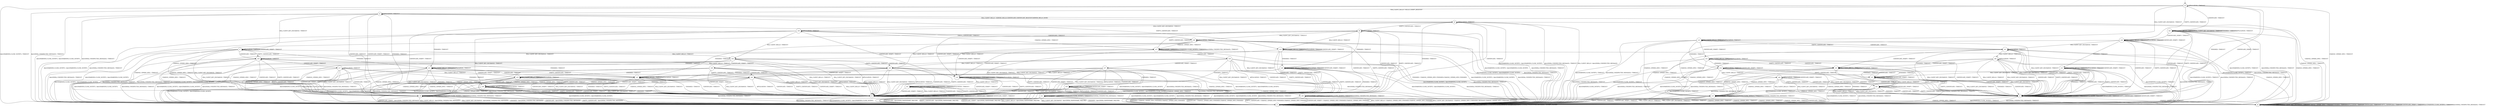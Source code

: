 digraph g {

	s0 [shape="circle" label="s0"];
	s1 [shape="circle" label="s1"];
	s2 [shape="circle" label="s2"];
	s3 [shape="circle" label="s3"];
	s4 [shape="circle" label="s4"];
	s5 [shape="circle" label="s5"];
	s6 [shape="circle" label="s6"];
	s7 [shape="circle" label="s7"];
	s8 [shape="circle" label="s8"];
	s9 [shape="circle" label="s9"];
	s10 [shape="circle" label="s10"];
	s11 [shape="circle" label="s11"];
	s12 [shape="circle" label="s12"];
	s13 [shape="circle" label="s13"];
	s14 [shape="circle" label="s14"];
	s15 [shape="circle" label="s15"];
	s16 [shape="circle" label="s16"];
	s17 [shape="circle" label="s17"];
	s18 [shape="circle" label="s18"];
	s19 [shape="circle" label="s19"];
	s20 [shape="circle" label="s20"];
	s21 [shape="circle" label="s21"];
	s22 [shape="circle" label="s22"];
	s23 [shape="circle" label="s23"];
	s24 [shape="circle" label="s24"];
	s25 [shape="circle" label="s25"];
	s26 [shape="circle" label="s26"];
	s27 [shape="circle" label="s27"];
	s28 [shape="circle" label="s28"];
	s29 [shape="circle" label="s29"];
	s30 [shape="circle" label="s30"];
	s31 [shape="circle" label="s31"];
	s32 [shape="circle" label="s32"];
	s33 [shape="circle" label="s33"];
	s34 [shape="circle" label="s34"];
	s35 [shape="circle" label="s35"];
	s36 [shape="circle" label="s36"];
	s37 [shape="circle" label="s37"];
	s38 [shape="circle" label="s38"];
	s39 [shape="circle" label="s39"];
	s40 [shape="circle" label="s40"];
	s41 [shape="circle" label="s41"];
	s42 [shape="circle" label="s42"];
	s43 [shape="circle" label="s43"];
	s44 [shape="circle" label="s44"];
	s0 -> s2 [label="RSA_CLIENT_HELLO / HELLO_VERIFY_REQUEST"];
	s0 -> s12 [label="RSA_CLIENT_KEY_EXCHANGE / TIMEOUT"];
	s0 -> s6 [label="CHANGE_CIPHER_SPEC / TIMEOUT"];
	s0 -> s3 [label="FINISHED / TIMEOUT"];
	s0 -> s0 [label="APPLICATION / TIMEOUT"];
	s0 -> s42 [label="CERTIFICATE / TIMEOUT"];
	s0 -> s20 [label="EMPTY_CERTIFICATE / TIMEOUT"];
	s0 -> s3 [label="CERTIFICATE_VERIFY / TIMEOUT"];
	s0 -> s1 [label="Alert(WARNING,CLOSE_NOTIFY) / TIMEOUT"];
	s0 -> s1 [label="Alert(FATAL,UNEXPECTED_MESSAGE) / TIMEOUT"];
	s1 -> s1 [label="RSA_CLIENT_HELLO / SOCKET_CLOSED"];
	s1 -> s1 [label="RSA_CLIENT_KEY_EXCHANGE / SOCKET_CLOSED"];
	s1 -> s1 [label="CHANGE_CIPHER_SPEC / SOCKET_CLOSED"];
	s1 -> s1 [label="FINISHED / SOCKET_CLOSED"];
	s1 -> s1 [label="APPLICATION / SOCKET_CLOSED"];
	s1 -> s1 [label="CERTIFICATE / SOCKET_CLOSED"];
	s1 -> s1 [label="EMPTY_CERTIFICATE / SOCKET_CLOSED"];
	s1 -> s1 [label="CERTIFICATE_VERIFY / SOCKET_CLOSED"];
	s1 -> s1 [label="Alert(WARNING,CLOSE_NOTIFY) / SOCKET_CLOSED"];
	s1 -> s1 [label="Alert(FATAL,UNEXPECTED_MESSAGE) / SOCKET_CLOSED"];
	s2 -> s4 [label="RSA_CLIENT_HELLO / SERVER_HELLO,CERTIFICATE,CERTIFICATE_REQUEST,SERVER_HELLO_DONE"];
	s2 -> s7 [label="RSA_CLIENT_KEY_EXCHANGE / TIMEOUT"];
	s2 -> s6 [label="CHANGE_CIPHER_SPEC / TIMEOUT"];
	s2 -> s5 [label="FINISHED / TIMEOUT"];
	s2 -> s2 [label="APPLICATION / TIMEOUT"];
	s2 -> s5 [label="CERTIFICATE / TIMEOUT"];
	s2 -> s14 [label="EMPTY_CERTIFICATE / TIMEOUT"];
	s2 -> s5 [label="CERTIFICATE_VERIFY / TIMEOUT"];
	s2 -> s1 [label="Alert(WARNING,CLOSE_NOTIFY) / Alert(WARNING,CLOSE_NOTIFY)"];
	s2 -> s1 [label="Alert(FATAL,UNEXPECTED_MESSAGE) / TIMEOUT"];
	s3 -> s3 [label="RSA_CLIENT_HELLO / TIMEOUT"];
	s3 -> s3 [label="RSA_CLIENT_KEY_EXCHANGE / TIMEOUT"];
	s3 -> s6 [label="CHANGE_CIPHER_SPEC / TIMEOUT"];
	s3 -> s3 [label="FINISHED / TIMEOUT"];
	s3 -> s3 [label="APPLICATION / TIMEOUT"];
	s3 -> s3 [label="CERTIFICATE / TIMEOUT"];
	s3 -> s3 [label="EMPTY_CERTIFICATE / TIMEOUT"];
	s3 -> s3 [label="CERTIFICATE_VERIFY / TIMEOUT"];
	s3 -> s1 [label="Alert(WARNING,CLOSE_NOTIFY) / TIMEOUT"];
	s3 -> s1 [label="Alert(FATAL,UNEXPECTED_MESSAGE) / TIMEOUT"];
	s4 -> s1 [label="RSA_CLIENT_HELLO / Alert(FATAL,UNEXPECTED_MESSAGE)"];
	s4 -> s26 [label="RSA_CLIENT_KEY_EXCHANGE / TIMEOUT"];
	s4 -> s6 [label="CHANGE_CIPHER_SPEC / TIMEOUT"];
	s4 -> s5 [label="FINISHED / TIMEOUT"];
	s4 -> s4 [label="APPLICATION / TIMEOUT"];
	s4 -> s5 [label="CERTIFICATE / TIMEOUT"];
	s4 -> s9 [label="EMPTY_CERTIFICATE / TIMEOUT"];
	s4 -> s5 [label="CERTIFICATE_VERIFY / TIMEOUT"];
	s4 -> s1 [label="Alert(WARNING,CLOSE_NOTIFY) / Alert(WARNING,CLOSE_NOTIFY)"];
	s4 -> s1 [label="Alert(FATAL,UNEXPECTED_MESSAGE) / TIMEOUT"];
	s5 -> s5 [label="RSA_CLIENT_HELLO / TIMEOUT"];
	s5 -> s5 [label="RSA_CLIENT_KEY_EXCHANGE / TIMEOUT"];
	s5 -> s6 [label="CHANGE_CIPHER_SPEC / TIMEOUT"];
	s5 -> s5 [label="FINISHED / TIMEOUT"];
	s5 -> s5 [label="APPLICATION / TIMEOUT"];
	s5 -> s5 [label="CERTIFICATE / TIMEOUT"];
	s5 -> s5 [label="EMPTY_CERTIFICATE / TIMEOUT"];
	s5 -> s5 [label="CERTIFICATE_VERIFY / TIMEOUT"];
	s5 -> s1 [label="Alert(WARNING,CLOSE_NOTIFY) / Alert(WARNING,CLOSE_NOTIFY)"];
	s5 -> s1 [label="Alert(FATAL,UNEXPECTED_MESSAGE) / TIMEOUT"];
	s6 -> s6 [label="RSA_CLIENT_HELLO / TIMEOUT"];
	s6 -> s6 [label="RSA_CLIENT_KEY_EXCHANGE / TIMEOUT"];
	s6 -> s6 [label="CHANGE_CIPHER_SPEC / TIMEOUT"];
	s6 -> s6 [label="FINISHED / TIMEOUT"];
	s6 -> s6 [label="APPLICATION / TIMEOUT"];
	s6 -> s6 [label="CERTIFICATE / TIMEOUT"];
	s6 -> s6 [label="EMPTY_CERTIFICATE / TIMEOUT"];
	s6 -> s6 [label="CERTIFICATE_VERIFY / TIMEOUT"];
	s6 -> s6 [label="Alert(WARNING,CLOSE_NOTIFY) / TIMEOUT"];
	s6 -> s6 [label="Alert(FATAL,UNEXPECTED_MESSAGE) / TIMEOUT"];
	s7 -> s34 [label="RSA_CLIENT_HELLO / TIMEOUT"];
	s7 -> s5 [label="RSA_CLIENT_KEY_EXCHANGE / TIMEOUT"];
	s7 -> s8 [label="CHANGE_CIPHER_SPEC / TIMEOUT"];
	s7 -> s15 [label="FINISHED / TIMEOUT"];
	s7 -> s7 [label="APPLICATION / TIMEOUT"];
	s7 -> s16 [label="CERTIFICATE / TIMEOUT"];
	s7 -> s16 [label="EMPTY_CERTIFICATE / TIMEOUT"];
	s7 -> s7 [label="CERTIFICATE_VERIFY / TIMEOUT"];
	s7 -> s1 [label="Alert(WARNING,CLOSE_NOTIFY) / Alert(WARNING,CLOSE_NOTIFY)"];
	s7 -> s1 [label="Alert(FATAL,UNEXPECTED_MESSAGE) / TIMEOUT"];
	s8 -> s1 [label="RSA_CLIENT_HELLO / Alert(FATAL,UNEXPECTED_MESSAGE)"];
	s8 -> s1 [label="RSA_CLIENT_KEY_EXCHANGE / Alert(FATAL,UNEXPECTED_MESSAGE)"];
	s8 -> s6 [label="CHANGE_CIPHER_SPEC / TIMEOUT"];
	s8 -> s1 [label="FINISHED / Alert(FATAL,UNEXPECTED_MESSAGE)"];
	s8 -> s8 [label="APPLICATION / TIMEOUT"];
	s8 -> s1 [label="CERTIFICATE / Alert(FATAL,UNEXPECTED_MESSAGE)"];
	s8 -> s1 [label="EMPTY_CERTIFICATE / Alert(FATAL,UNEXPECTED_MESSAGE)"];
	s8 -> s1 [label="CERTIFICATE_VERIFY / Alert(FATAL,UNEXPECTED_MESSAGE)"];
	s8 -> s8 [label="Alert(WARNING,CLOSE_NOTIFY) / TIMEOUT"];
	s8 -> s8 [label="Alert(FATAL,UNEXPECTED_MESSAGE) / TIMEOUT"];
	s9 -> s14 [label="RSA_CLIENT_HELLO / TIMEOUT"];
	s9 -> s39 [label="RSA_CLIENT_KEY_EXCHANGE / TIMEOUT"];
	s9 -> s8 [label="CHANGE_CIPHER_SPEC / TIMEOUT"];
	s9 -> s18 [label="FINISHED / TIMEOUT"];
	s9 -> s9 [label="APPLICATION / TIMEOUT"];
	s9 -> s5 [label="CERTIFICATE / TIMEOUT"];
	s9 -> s5 [label="EMPTY_CERTIFICATE / TIMEOUT"];
	s9 -> s10 [label="CERTIFICATE_VERIFY / TIMEOUT"];
	s9 -> s1 [label="Alert(WARNING,CLOSE_NOTIFY) / Alert(WARNING,CLOSE_NOTIFY)"];
	s9 -> s1 [label="Alert(FATAL,UNEXPECTED_MESSAGE) / TIMEOUT"];
	s10 -> s33 [label="RSA_CLIENT_HELLO / TIMEOUT"];
	s10 -> s10 [label="RSA_CLIENT_KEY_EXCHANGE / TIMEOUT"];
	s10 -> s11 [label="CHANGE_CIPHER_SPEC / TIMEOUT"];
	s10 -> s10 [label="FINISHED / TIMEOUT"];
	s10 -> s10 [label="APPLICATION / TIMEOUT"];
	s10 -> s5 [label="CERTIFICATE / TIMEOUT"];
	s10 -> s5 [label="EMPTY_CERTIFICATE / TIMEOUT"];
	s10 -> s5 [label="CERTIFICATE_VERIFY / TIMEOUT"];
	s10 -> s1 [label="Alert(WARNING,CLOSE_NOTIFY) / Alert(WARNING,CLOSE_NOTIFY)"];
	s10 -> s1 [label="Alert(FATAL,UNEXPECTED_MESSAGE) / TIMEOUT"];
	s11 -> s1 [label="RSA_CLIENT_HELLO / Alert(FATAL,HANDSHAKE_FAILURE)"];
	s11 -> s1 [label="RSA_CLIENT_KEY_EXCHANGE / Alert(FATAL,HANDSHAKE_FAILURE)"];
	s11 -> s6 [label="CHANGE_CIPHER_SPEC / TIMEOUT"];
	s11 -> s1 [label="FINISHED / Alert(FATAL,HANDSHAKE_FAILURE)"];
	s11 -> s11 [label="APPLICATION / TIMEOUT"];
	s11 -> s1 [label="CERTIFICATE / Alert(FATAL,HANDSHAKE_FAILURE)"];
	s11 -> s1 [label="EMPTY_CERTIFICATE / Alert(FATAL,HANDSHAKE_FAILURE)"];
	s11 -> s1 [label="CERTIFICATE_VERIFY / Alert(FATAL,HANDSHAKE_FAILURE)"];
	s11 -> s11 [label="Alert(WARNING,CLOSE_NOTIFY) / TIMEOUT"];
	s11 -> s11 [label="Alert(FATAL,UNEXPECTED_MESSAGE) / TIMEOUT"];
	s12 -> s12 [label="RSA_CLIENT_HELLO / TIMEOUT"];
	s12 -> s3 [label="RSA_CLIENT_KEY_EXCHANGE / TIMEOUT"];
	s12 -> s13 [label="CHANGE_CIPHER_SPEC / TIMEOUT"];
	s12 -> s24 [label="FINISHED / TIMEOUT"];
	s12 -> s12 [label="APPLICATION / TIMEOUT"];
	s12 -> s31 [label="CERTIFICATE / TIMEOUT"];
	s12 -> s31 [label="EMPTY_CERTIFICATE / TIMEOUT"];
	s12 -> s25 [label="CERTIFICATE_VERIFY / TIMEOUT"];
	s12 -> s1 [label="Alert(WARNING,CLOSE_NOTIFY) / TIMEOUT"];
	s12 -> s1 [label="Alert(FATAL,UNEXPECTED_MESSAGE) / TIMEOUT"];
	s13 -> s1 [label="RSA_CLIENT_HELLO / TIMEOUT"];
	s13 -> s1 [label="RSA_CLIENT_KEY_EXCHANGE / TIMEOUT"];
	s13 -> s6 [label="CHANGE_CIPHER_SPEC / TIMEOUT"];
	s13 -> s1 [label="FINISHED / TIMEOUT"];
	s13 -> s13 [label="APPLICATION / TIMEOUT"];
	s13 -> s1 [label="CERTIFICATE / TIMEOUT"];
	s13 -> s1 [label="EMPTY_CERTIFICATE / TIMEOUT"];
	s13 -> s1 [label="CERTIFICATE_VERIFY / TIMEOUT"];
	s13 -> s13 [label="Alert(WARNING,CLOSE_NOTIFY) / TIMEOUT"];
	s13 -> s13 [label="Alert(FATAL,UNEXPECTED_MESSAGE) / TIMEOUT"];
	s14 -> s14 [label="RSA_CLIENT_HELLO / TIMEOUT"];
	s14 -> s16 [label="RSA_CLIENT_KEY_EXCHANGE / TIMEOUT"];
	s14 -> s8 [label="CHANGE_CIPHER_SPEC / TIMEOUT"];
	s14 -> s18 [label="FINISHED / TIMEOUT"];
	s14 -> s14 [label="APPLICATION / TIMEOUT"];
	s14 -> s5 [label="CERTIFICATE / TIMEOUT"];
	s14 -> s5 [label="EMPTY_CERTIFICATE / TIMEOUT"];
	s14 -> s14 [label="CERTIFICATE_VERIFY / TIMEOUT"];
	s14 -> s1 [label="Alert(WARNING,CLOSE_NOTIFY) / Alert(WARNING,CLOSE_NOTIFY)"];
	s14 -> s1 [label="Alert(FATAL,UNEXPECTED_MESSAGE) / TIMEOUT"];
	s15 -> s15 [label="RSA_CLIENT_HELLO / TIMEOUT"];
	s15 -> s5 [label="RSA_CLIENT_KEY_EXCHANGE / TIMEOUT"];
	s15 -> s8 [label="CHANGE_CIPHER_SPEC / TIMEOUT"];
	s15 -> s5 [label="FINISHED / TIMEOUT"];
	s15 -> s15 [label="APPLICATION / TIMEOUT"];
	s15 -> s23 [label="CERTIFICATE / TIMEOUT"];
	s15 -> s23 [label="EMPTY_CERTIFICATE / TIMEOUT"];
	s15 -> s19 [label="CERTIFICATE_VERIFY / TIMEOUT"];
	s15 -> s1 [label="Alert(WARNING,CLOSE_NOTIFY) / Alert(WARNING,CLOSE_NOTIFY)"];
	s15 -> s1 [label="Alert(FATAL,UNEXPECTED_MESSAGE) / TIMEOUT"];
	s16 -> s35 [label="RSA_CLIENT_HELLO / TIMEOUT"];
	s16 -> s5 [label="RSA_CLIENT_KEY_EXCHANGE / TIMEOUT"];
	s16 -> s8 [label="CHANGE_CIPHER_SPEC / TIMEOUT"];
	s16 -> s23 [label="FINISHED / TIMEOUT"];
	s16 -> s16 [label="APPLICATION / TIMEOUT"];
	s16 -> s5 [label="CERTIFICATE / TIMEOUT"];
	s16 -> s5 [label="EMPTY_CERTIFICATE / TIMEOUT"];
	s16 -> s17 [label="CERTIFICATE_VERIFY / TIMEOUT"];
	s16 -> s1 [label="Alert(WARNING,CLOSE_NOTIFY) / Alert(WARNING,CLOSE_NOTIFY)"];
	s16 -> s1 [label="Alert(FATAL,UNEXPECTED_MESSAGE) / TIMEOUT"];
	s17 -> s43 [label="RSA_CLIENT_HELLO / TIMEOUT"];
	s17 -> s5 [label="RSA_CLIENT_KEY_EXCHANGE / TIMEOUT"];
	s17 -> s8 [label="CHANGE_CIPHER_SPEC / TIMEOUT"];
	s17 -> s36 [label="FINISHED / TIMEOUT"];
	s17 -> s17 [label="APPLICATION / TIMEOUT"];
	s17 -> s5 [label="CERTIFICATE / TIMEOUT"];
	s17 -> s5 [label="EMPTY_CERTIFICATE / TIMEOUT"];
	s17 -> s5 [label="CERTIFICATE_VERIFY / TIMEOUT"];
	s17 -> s1 [label="Alert(WARNING,CLOSE_NOTIFY) / Alert(WARNING,CLOSE_NOTIFY)"];
	s17 -> s1 [label="Alert(FATAL,UNEXPECTED_MESSAGE) / TIMEOUT"];
	s18 -> s18 [label="RSA_CLIENT_HELLO / TIMEOUT"];
	s18 -> s23 [label="RSA_CLIENT_KEY_EXCHANGE / TIMEOUT"];
	s18 -> s8 [label="CHANGE_CIPHER_SPEC / TIMEOUT"];
	s18 -> s5 [label="FINISHED / TIMEOUT"];
	s18 -> s18 [label="APPLICATION / TIMEOUT"];
	s18 -> s5 [label="CERTIFICATE / TIMEOUT"];
	s18 -> s5 [label="EMPTY_CERTIFICATE / TIMEOUT"];
	s18 -> s18 [label="CERTIFICATE_VERIFY / TIMEOUT"];
	s18 -> s1 [label="Alert(WARNING,CLOSE_NOTIFY) / Alert(WARNING,CLOSE_NOTIFY)"];
	s18 -> s1 [label="Alert(FATAL,UNEXPECTED_MESSAGE) / TIMEOUT"];
	s19 -> s19 [label="RSA_CLIENT_HELLO / TIMEOUT"];
	s19 -> s5 [label="RSA_CLIENT_KEY_EXCHANGE / TIMEOUT"];
	s19 -> s8 [label="CHANGE_CIPHER_SPEC / TIMEOUT"];
	s19 -> s5 [label="FINISHED / TIMEOUT"];
	s19 -> s19 [label="APPLICATION / TIMEOUT"];
	s19 -> s36 [label="CERTIFICATE / TIMEOUT"];
	s19 -> s36 [label="EMPTY_CERTIFICATE / TIMEOUT"];
	s19 -> s5 [label="CERTIFICATE_VERIFY / TIMEOUT"];
	s19 -> s1 [label="Alert(WARNING,CLOSE_NOTIFY) / Alert(WARNING,CLOSE_NOTIFY)"];
	s19 -> s1 [label="Alert(FATAL,UNEXPECTED_MESSAGE) / TIMEOUT"];
	s20 -> s20 [label="RSA_CLIENT_HELLO / TIMEOUT"];
	s20 -> s31 [label="RSA_CLIENT_KEY_EXCHANGE / TIMEOUT"];
	s20 -> s13 [label="CHANGE_CIPHER_SPEC / TIMEOUT"];
	s20 -> s21 [label="FINISHED / TIMEOUT"];
	s20 -> s20 [label="APPLICATION / TIMEOUT"];
	s20 -> s3 [label="CERTIFICATE / TIMEOUT"];
	s20 -> s3 [label="EMPTY_CERTIFICATE / TIMEOUT"];
	s20 -> s20 [label="CERTIFICATE_VERIFY / TIMEOUT"];
	s20 -> s1 [label="Alert(WARNING,CLOSE_NOTIFY) / TIMEOUT"];
	s20 -> s1 [label="Alert(FATAL,UNEXPECTED_MESSAGE) / TIMEOUT"];
	s21 -> s21 [label="RSA_CLIENT_HELLO / TIMEOUT"];
	s21 -> s22 [label="RSA_CLIENT_KEY_EXCHANGE / TIMEOUT"];
	s21 -> s13 [label="CHANGE_CIPHER_SPEC / TIMEOUT"];
	s21 -> s3 [label="FINISHED / TIMEOUT"];
	s21 -> s21 [label="APPLICATION / TIMEOUT"];
	s21 -> s3 [label="CERTIFICATE / TIMEOUT"];
	s21 -> s3 [label="EMPTY_CERTIFICATE / TIMEOUT"];
	s21 -> s21 [label="CERTIFICATE_VERIFY / TIMEOUT"];
	s21 -> s1 [label="Alert(WARNING,CLOSE_NOTIFY) / TIMEOUT"];
	s21 -> s1 [label="Alert(FATAL,UNEXPECTED_MESSAGE) / TIMEOUT"];
	s22 -> s41 [label="RSA_CLIENT_HELLO / TIMEOUT"];
	s22 -> s3 [label="RSA_CLIENT_KEY_EXCHANGE / TIMEOUT"];
	s22 -> s13 [label="CHANGE_CIPHER_SPEC / TIMEOUT"];
	s22 -> s3 [label="FINISHED / TIMEOUT"];
	s22 -> s22 [label="APPLICATION / TIMEOUT"];
	s22 -> s3 [label="CERTIFICATE / TIMEOUT"];
	s22 -> s3 [label="EMPTY_CERTIFICATE / TIMEOUT"];
	s22 -> s22 [label="CERTIFICATE_VERIFY / TIMEOUT"];
	s22 -> s1 [label="Alert(WARNING,CLOSE_NOTIFY) / TIMEOUT"];
	s22 -> s1 [label="Alert(FATAL,UNEXPECTED_MESSAGE) / TIMEOUT"];
	s23 -> s23 [label="RSA_CLIENT_HELLO / TIMEOUT"];
	s23 -> s5 [label="RSA_CLIENT_KEY_EXCHANGE / TIMEOUT"];
	s23 -> s8 [label="CHANGE_CIPHER_SPEC / TIMEOUT"];
	s23 -> s5 [label="FINISHED / TIMEOUT"];
	s23 -> s23 [label="APPLICATION / TIMEOUT"];
	s23 -> s5 [label="CERTIFICATE / TIMEOUT"];
	s23 -> s5 [label="EMPTY_CERTIFICATE / TIMEOUT"];
	s23 -> s36 [label="CERTIFICATE_VERIFY / TIMEOUT"];
	s23 -> s1 [label="Alert(WARNING,CLOSE_NOTIFY) / Alert(WARNING,CLOSE_NOTIFY)"];
	s23 -> s1 [label="Alert(FATAL,UNEXPECTED_MESSAGE) / TIMEOUT"];
	s24 -> s44 [label="RSA_CLIENT_HELLO / TIMEOUT"];
	s24 -> s3 [label="RSA_CLIENT_KEY_EXCHANGE / TIMEOUT"];
	s24 -> s13 [label="CHANGE_CIPHER_SPEC / TIMEOUT"];
	s24 -> s3 [label="FINISHED / TIMEOUT"];
	s24 -> s24 [label="APPLICATION / TIMEOUT"];
	s24 -> s22 [label="CERTIFICATE / TIMEOUT"];
	s24 -> s22 [label="EMPTY_CERTIFICATE / TIMEOUT"];
	s24 -> s24 [label="CERTIFICATE_VERIFY / TIMEOUT"];
	s24 -> s1 [label="Alert(WARNING,CLOSE_NOTIFY) / TIMEOUT"];
	s24 -> s1 [label="Alert(FATAL,UNEXPECTED_MESSAGE) / TIMEOUT"];
	s25 -> s25 [label="RSA_CLIENT_HELLO / TIMEOUT"];
	s25 -> s3 [label="RSA_CLIENT_KEY_EXCHANGE / TIMEOUT"];
	s25 -> s13 [label="CHANGE_CIPHER_SPEC / TIMEOUT"];
	s25 -> s24 [label="FINISHED / TIMEOUT"];
	s25 -> s25 [label="APPLICATION / TIMEOUT"];
	s25 -> s32 [label="CERTIFICATE / TIMEOUT"];
	s25 -> s32 [label="EMPTY_CERTIFICATE / TIMEOUT"];
	s25 -> s3 [label="CERTIFICATE_VERIFY / TIMEOUT"];
	s25 -> s1 [label="Alert(WARNING,CLOSE_NOTIFY) / TIMEOUT"];
	s25 -> s1 [label="Alert(FATAL,UNEXPECTED_MESSAGE) / TIMEOUT"];
	s26 -> s34 [label="RSA_CLIENT_HELLO / TIMEOUT"];
	s26 -> s5 [label="RSA_CLIENT_KEY_EXCHANGE / TIMEOUT"];
	s26 -> s27 [label="CHANGE_CIPHER_SPEC / TIMEOUT"];
	s26 -> s15 [label="FINISHED / TIMEOUT"];
	s26 -> s26 [label="APPLICATION / TIMEOUT"];
	s26 -> s39 [label="CERTIFICATE / TIMEOUT"];
	s26 -> s39 [label="EMPTY_CERTIFICATE / TIMEOUT"];
	s26 -> s10 [label="CERTIFICATE_VERIFY / TIMEOUT"];
	s26 -> s1 [label="Alert(WARNING,CLOSE_NOTIFY) / Alert(WARNING,CLOSE_NOTIFY)"];
	s26 -> s1 [label="Alert(FATAL,UNEXPECTED_MESSAGE) / TIMEOUT"];
	s27 -> s34 [label="RSA_CLIENT_HELLO / TIMEOUT"];
	s27 -> s5 [label="RSA_CLIENT_KEY_EXCHANGE / TIMEOUT"];
	s27 -> s6 [label="CHANGE_CIPHER_SPEC / TIMEOUT"];
	s27 -> s1 [label="FINISHED / CHANGE_CIPHER_SPEC,FINISHED,CHANGE_CIPHER_SPEC,FINISHED"];
	s27 -> s27 [label="APPLICATION / TIMEOUT"];
	s27 -> s28 [label="CERTIFICATE / TIMEOUT"];
	s27 -> s9 [label="EMPTY_CERTIFICATE / TIMEOUT"];
	s27 -> s10 [label="CERTIFICATE_VERIFY / TIMEOUT"];
	s27 -> s27 [label="Alert(WARNING,CLOSE_NOTIFY) / TIMEOUT"];
	s27 -> s27 [label="Alert(FATAL,UNEXPECTED_MESSAGE) / TIMEOUT"];
	s28 -> s35 [label="RSA_CLIENT_HELLO / TIMEOUT"];
	s28 -> s5 [label="RSA_CLIENT_KEY_EXCHANGE / TIMEOUT"];
	s28 -> s8 [label="CHANGE_CIPHER_SPEC / TIMEOUT"];
	s28 -> s29 [label="FINISHED / TIMEOUT"];
	s28 -> s5 [label="APPLICATION / TIMEOUT"];
	s28 -> s5 [label="CERTIFICATE / TIMEOUT"];
	s28 -> s5 [label="EMPTY_CERTIFICATE / TIMEOUT"];
	s28 -> s37 [label="CERTIFICATE_VERIFY / TIMEOUT"];
	s28 -> s1 [label="Alert(WARNING,CLOSE_NOTIFY) / Alert(WARNING,CLOSE_NOTIFY)"];
	s28 -> s1 [label="Alert(FATAL,UNEXPECTED_MESSAGE) / TIMEOUT"];
	s29 -> s29 [label="RSA_CLIENT_HELLO / TIMEOUT"];
	s29 -> s5 [label="RSA_CLIENT_KEY_EXCHANGE / TIMEOUT"];
	s29 -> s30 [label="CHANGE_CIPHER_SPEC / TIMEOUT"];
	s29 -> s5 [label="FINISHED / TIMEOUT"];
	s29 -> s5 [label="APPLICATION / TIMEOUT"];
	s29 -> s5 [label="CERTIFICATE / TIMEOUT"];
	s29 -> s5 [label="EMPTY_CERTIFICATE / TIMEOUT"];
	s29 -> s29 [label="CERTIFICATE_VERIFY / TIMEOUT"];
	s29 -> s1 [label="Alert(WARNING,CLOSE_NOTIFY) / Alert(WARNING,CLOSE_NOTIFY)"];
	s29 -> s1 [label="Alert(FATAL,UNEXPECTED_MESSAGE) / TIMEOUT"];
	s30 -> s1 [label="RSA_CLIENT_HELLO / CHANGE_CIPHER_SPEC,FINISHED,CHANGE_CIPHER_SPEC,FINISHED"];
	s30 -> s1 [label="RSA_CLIENT_KEY_EXCHANGE / CHANGE_CIPHER_SPEC,UNKNOWN_MESSAGE,CHANGE_CIPHER_SPEC,UNKNOWN_MESSAGE"];
	s30 -> s6 [label="CHANGE_CIPHER_SPEC / TIMEOUT"];
	s30 -> s1 [label="FINISHED / CHANGE_CIPHER_SPEC,FINISHED,CHANGE_CIPHER_SPEC,FINISHED"];
	s30 -> s30 [label="APPLICATION / TIMEOUT"];
	s30 -> s1 [label="CERTIFICATE / CHANGE_CIPHER_SPEC,FINISHED,CHANGE_CIPHER_SPEC,FINISHED"];
	s30 -> s1 [label="EMPTY_CERTIFICATE / CHANGE_CIPHER_SPEC,FINISHED,CHANGE_CIPHER_SPEC,FINISHED"];
	s30 -> s1 [label="CERTIFICATE_VERIFY / CHANGE_CIPHER_SPEC,FINISHED,CHANGE_CIPHER_SPEC,FINISHED"];
	s30 -> s30 [label="Alert(WARNING,CLOSE_NOTIFY) / TIMEOUT"];
	s30 -> s30 [label="Alert(FATAL,UNEXPECTED_MESSAGE) / TIMEOUT"];
	s31 -> s40 [label="RSA_CLIENT_HELLO / TIMEOUT"];
	s31 -> s3 [label="RSA_CLIENT_KEY_EXCHANGE / TIMEOUT"];
	s31 -> s13 [label="CHANGE_CIPHER_SPEC / TIMEOUT"];
	s31 -> s22 [label="FINISHED / TIMEOUT"];
	s31 -> s31 [label="APPLICATION / TIMEOUT"];
	s31 -> s3 [label="CERTIFICATE / TIMEOUT"];
	s31 -> s3 [label="EMPTY_CERTIFICATE / TIMEOUT"];
	s31 -> s32 [label="CERTIFICATE_VERIFY / TIMEOUT"];
	s31 -> s1 [label="Alert(WARNING,CLOSE_NOTIFY) / TIMEOUT"];
	s31 -> s1 [label="Alert(FATAL,UNEXPECTED_MESSAGE) / TIMEOUT"];
	s32 -> s32 [label="RSA_CLIENT_HELLO / TIMEOUT"];
	s32 -> s3 [label="RSA_CLIENT_KEY_EXCHANGE / TIMEOUT"];
	s32 -> s13 [label="CHANGE_CIPHER_SPEC / TIMEOUT"];
	s32 -> s22 [label="FINISHED / TIMEOUT"];
	s32 -> s32 [label="APPLICATION / TIMEOUT"];
	s32 -> s3 [label="CERTIFICATE / TIMEOUT"];
	s32 -> s3 [label="EMPTY_CERTIFICATE / TIMEOUT"];
	s32 -> s3 [label="CERTIFICATE_VERIFY / TIMEOUT"];
	s32 -> s1 [label="Alert(WARNING,CLOSE_NOTIFY) / TIMEOUT"];
	s32 -> s1 [label="Alert(FATAL,UNEXPECTED_MESSAGE) / TIMEOUT"];
	s33 -> s5 [label="RSA_CLIENT_HELLO / TIMEOUT"];
	s33 -> s33 [label="RSA_CLIENT_KEY_EXCHANGE / TIMEOUT"];
	s33 -> s11 [label="CHANGE_CIPHER_SPEC / TIMEOUT"];
	s33 -> s33 [label="FINISHED / TIMEOUT"];
	s33 -> s33 [label="APPLICATION / TIMEOUT"];
	s33 -> s5 [label="CERTIFICATE / TIMEOUT"];
	s33 -> s5 [label="EMPTY_CERTIFICATE / TIMEOUT"];
	s33 -> s5 [label="CERTIFICATE_VERIFY / TIMEOUT"];
	s33 -> s1 [label="Alert(WARNING,CLOSE_NOTIFY) / Alert(WARNING,CLOSE_NOTIFY)"];
	s33 -> s1 [label="Alert(FATAL,UNEXPECTED_MESSAGE) / TIMEOUT"];
	s34 -> s5 [label="RSA_CLIENT_HELLO / TIMEOUT"];
	s34 -> s5 [label="RSA_CLIENT_KEY_EXCHANGE / TIMEOUT"];
	s34 -> s8 [label="CHANGE_CIPHER_SPEC / TIMEOUT"];
	s34 -> s15 [label="FINISHED / TIMEOUT"];
	s34 -> s5 [label="APPLICATION / TIMEOUT"];
	s34 -> s35 [label="CERTIFICATE / TIMEOUT"];
	s34 -> s35 [label="EMPTY_CERTIFICATE / TIMEOUT"];
	s34 -> s38 [label="CERTIFICATE_VERIFY / TIMEOUT"];
	s34 -> s1 [label="Alert(WARNING,CLOSE_NOTIFY) / Alert(WARNING,CLOSE_NOTIFY)"];
	s34 -> s1 [label="Alert(FATAL,UNEXPECTED_MESSAGE) / TIMEOUT"];
	s35 -> s5 [label="RSA_CLIENT_HELLO / TIMEOUT"];
	s35 -> s5 [label="RSA_CLIENT_KEY_EXCHANGE / TIMEOUT"];
	s35 -> s8 [label="CHANGE_CIPHER_SPEC / TIMEOUT"];
	s35 -> s23 [label="FINISHED / TIMEOUT"];
	s35 -> s5 [label="APPLICATION / TIMEOUT"];
	s35 -> s5 [label="CERTIFICATE / TIMEOUT"];
	s35 -> s5 [label="EMPTY_CERTIFICATE / TIMEOUT"];
	s35 -> s43 [label="CERTIFICATE_VERIFY / TIMEOUT"];
	s35 -> s1 [label="Alert(WARNING,CLOSE_NOTIFY) / Alert(WARNING,CLOSE_NOTIFY)"];
	s35 -> s1 [label="Alert(FATAL,UNEXPECTED_MESSAGE) / TIMEOUT"];
	s36 -> s36 [label="RSA_CLIENT_HELLO / TIMEOUT"];
	s36 -> s5 [label="RSA_CLIENT_KEY_EXCHANGE / TIMEOUT"];
	s36 -> s8 [label="CHANGE_CIPHER_SPEC / TIMEOUT"];
	s36 -> s5 [label="FINISHED / TIMEOUT"];
	s36 -> s36 [label="APPLICATION / TIMEOUT"];
	s36 -> s5 [label="CERTIFICATE / TIMEOUT"];
	s36 -> s5 [label="EMPTY_CERTIFICATE / TIMEOUT"];
	s36 -> s5 [label="CERTIFICATE_VERIFY / TIMEOUT"];
	s36 -> s1 [label="Alert(WARNING,CLOSE_NOTIFY) / Alert(WARNING,CLOSE_NOTIFY)"];
	s36 -> s1 [label="Alert(FATAL,UNEXPECTED_MESSAGE) / TIMEOUT"];
	s37 -> s43 [label="RSA_CLIENT_HELLO / TIMEOUT"];
	s37 -> s5 [label="RSA_CLIENT_KEY_EXCHANGE / TIMEOUT"];
	s37 -> s8 [label="CHANGE_CIPHER_SPEC / TIMEOUT"];
	s37 -> s29 [label="FINISHED / TIMEOUT"];
	s37 -> s5 [label="APPLICATION / TIMEOUT"];
	s37 -> s5 [label="CERTIFICATE / TIMEOUT"];
	s37 -> s5 [label="EMPTY_CERTIFICATE / TIMEOUT"];
	s37 -> s5 [label="CERTIFICATE_VERIFY / TIMEOUT"];
	s37 -> s1 [label="Alert(WARNING,CLOSE_NOTIFY) / Alert(WARNING,CLOSE_NOTIFY)"];
	s37 -> s1 [label="Alert(FATAL,UNEXPECTED_MESSAGE) / TIMEOUT"];
	s38 -> s5 [label="RSA_CLIENT_HELLO / TIMEOUT"];
	s38 -> s5 [label="RSA_CLIENT_KEY_EXCHANGE / TIMEOUT"];
	s38 -> s8 [label="CHANGE_CIPHER_SPEC / TIMEOUT"];
	s38 -> s19 [label="FINISHED / TIMEOUT"];
	s38 -> s5 [label="APPLICATION / TIMEOUT"];
	s38 -> s43 [label="CERTIFICATE / TIMEOUT"];
	s38 -> s43 [label="EMPTY_CERTIFICATE / TIMEOUT"];
	s38 -> s5 [label="CERTIFICATE_VERIFY / TIMEOUT"];
	s38 -> s1 [label="Alert(WARNING,CLOSE_NOTIFY) / Alert(WARNING,CLOSE_NOTIFY)"];
	s38 -> s1 [label="Alert(FATAL,UNEXPECTED_MESSAGE) / TIMEOUT"];
	s39 -> s35 [label="RSA_CLIENT_HELLO / TIMEOUT"];
	s39 -> s5 [label="RSA_CLIENT_KEY_EXCHANGE / TIMEOUT"];
	s39 -> s27 [label="CHANGE_CIPHER_SPEC / TIMEOUT"];
	s39 -> s23 [label="FINISHED / TIMEOUT"];
	s39 -> s39 [label="APPLICATION / TIMEOUT"];
	s39 -> s5 [label="CERTIFICATE / TIMEOUT"];
	s39 -> s5 [label="EMPTY_CERTIFICATE / TIMEOUT"];
	s39 -> s10 [label="CERTIFICATE_VERIFY / TIMEOUT"];
	s39 -> s1 [label="Alert(WARNING,CLOSE_NOTIFY) / Alert(WARNING,CLOSE_NOTIFY)"];
	s39 -> s1 [label="Alert(FATAL,UNEXPECTED_MESSAGE) / TIMEOUT"];
	s40 -> s3 [label="RSA_CLIENT_HELLO / TIMEOUT"];
	s40 -> s3 [label="RSA_CLIENT_KEY_EXCHANGE / TIMEOUT"];
	s40 -> s13 [label="CHANGE_CIPHER_SPEC / TIMEOUT"];
	s40 -> s41 [label="FINISHED / TIMEOUT"];
	s40 -> s40 [label="APPLICATION / TIMEOUT"];
	s40 -> s3 [label="CERTIFICATE / TIMEOUT"];
	s40 -> s3 [label="EMPTY_CERTIFICATE / TIMEOUT"];
	s40 -> s32 [label="CERTIFICATE_VERIFY / TIMEOUT"];
	s40 -> s1 [label="Alert(WARNING,CLOSE_NOTIFY) / TIMEOUT"];
	s40 -> s1 [label="Alert(FATAL,UNEXPECTED_MESSAGE) / TIMEOUT"];
	s41 -> s3 [label="RSA_CLIENT_HELLO / TIMEOUT"];
	s41 -> s3 [label="RSA_CLIENT_KEY_EXCHANGE / TIMEOUT"];
	s41 -> s13 [label="CHANGE_CIPHER_SPEC / TIMEOUT"];
	s41 -> s3 [label="FINISHED / TIMEOUT"];
	s41 -> s41 [label="APPLICATION / TIMEOUT"];
	s41 -> s3 [label="CERTIFICATE / TIMEOUT"];
	s41 -> s3 [label="EMPTY_CERTIFICATE / TIMEOUT"];
	s41 -> s41 [label="CERTIFICATE_VERIFY / TIMEOUT"];
	s41 -> s1 [label="Alert(WARNING,CLOSE_NOTIFY) / TIMEOUT"];
	s41 -> s1 [label="Alert(FATAL,UNEXPECTED_MESSAGE) / TIMEOUT"];
	s42 -> s42 [label="RSA_CLIENT_HELLO / TIMEOUT"];
	s42 -> s42 [label="RSA_CLIENT_KEY_EXCHANGE / TIMEOUT"];
	s42 -> s6 [label="CHANGE_CIPHER_SPEC / TIMEOUT"];
	s42 -> s42 [label="FINISHED / TIMEOUT"];
	s42 -> s42 [label="APPLICATION / TIMEOUT"];
	s42 -> s3 [label="CERTIFICATE / TIMEOUT"];
	s42 -> s3 [label="EMPTY_CERTIFICATE / TIMEOUT"];
	s42 -> s20 [label="CERTIFICATE_VERIFY / TIMEOUT"];
	s42 -> s1 [label="Alert(WARNING,CLOSE_NOTIFY) / TIMEOUT"];
	s42 -> s1 [label="Alert(FATAL,UNEXPECTED_MESSAGE) / TIMEOUT"];
	s43 -> s5 [label="RSA_CLIENT_HELLO / TIMEOUT"];
	s43 -> s5 [label="RSA_CLIENT_KEY_EXCHANGE / TIMEOUT"];
	s43 -> s8 [label="CHANGE_CIPHER_SPEC / TIMEOUT"];
	s43 -> s36 [label="FINISHED / TIMEOUT"];
	s43 -> s5 [label="APPLICATION / TIMEOUT"];
	s43 -> s5 [label="CERTIFICATE / TIMEOUT"];
	s43 -> s5 [label="EMPTY_CERTIFICATE / TIMEOUT"];
	s43 -> s5 [label="CERTIFICATE_VERIFY / TIMEOUT"];
	s43 -> s1 [label="Alert(WARNING,CLOSE_NOTIFY) / Alert(WARNING,CLOSE_NOTIFY)"];
	s43 -> s1 [label="Alert(FATAL,UNEXPECTED_MESSAGE) / TIMEOUT"];
	s44 -> s3 [label="RSA_CLIENT_HELLO / TIMEOUT"];
	s44 -> s3 [label="RSA_CLIENT_KEY_EXCHANGE / TIMEOUT"];
	s44 -> s13 [label="CHANGE_CIPHER_SPEC / TIMEOUT"];
	s44 -> s3 [label="FINISHED / TIMEOUT"];
	s44 -> s44 [label="APPLICATION / TIMEOUT"];
	s44 -> s41 [label="CERTIFICATE / TIMEOUT"];
	s44 -> s41 [label="EMPTY_CERTIFICATE / TIMEOUT"];
	s44 -> s44 [label="CERTIFICATE_VERIFY / TIMEOUT"];
	s44 -> s1 [label="Alert(WARNING,CLOSE_NOTIFY) / TIMEOUT"];
	s44 -> s1 [label="Alert(FATAL,UNEXPECTED_MESSAGE) / TIMEOUT"];

__start0 [label="" shape="none" width="0" height="0"];
__start0 -> s0;

}
